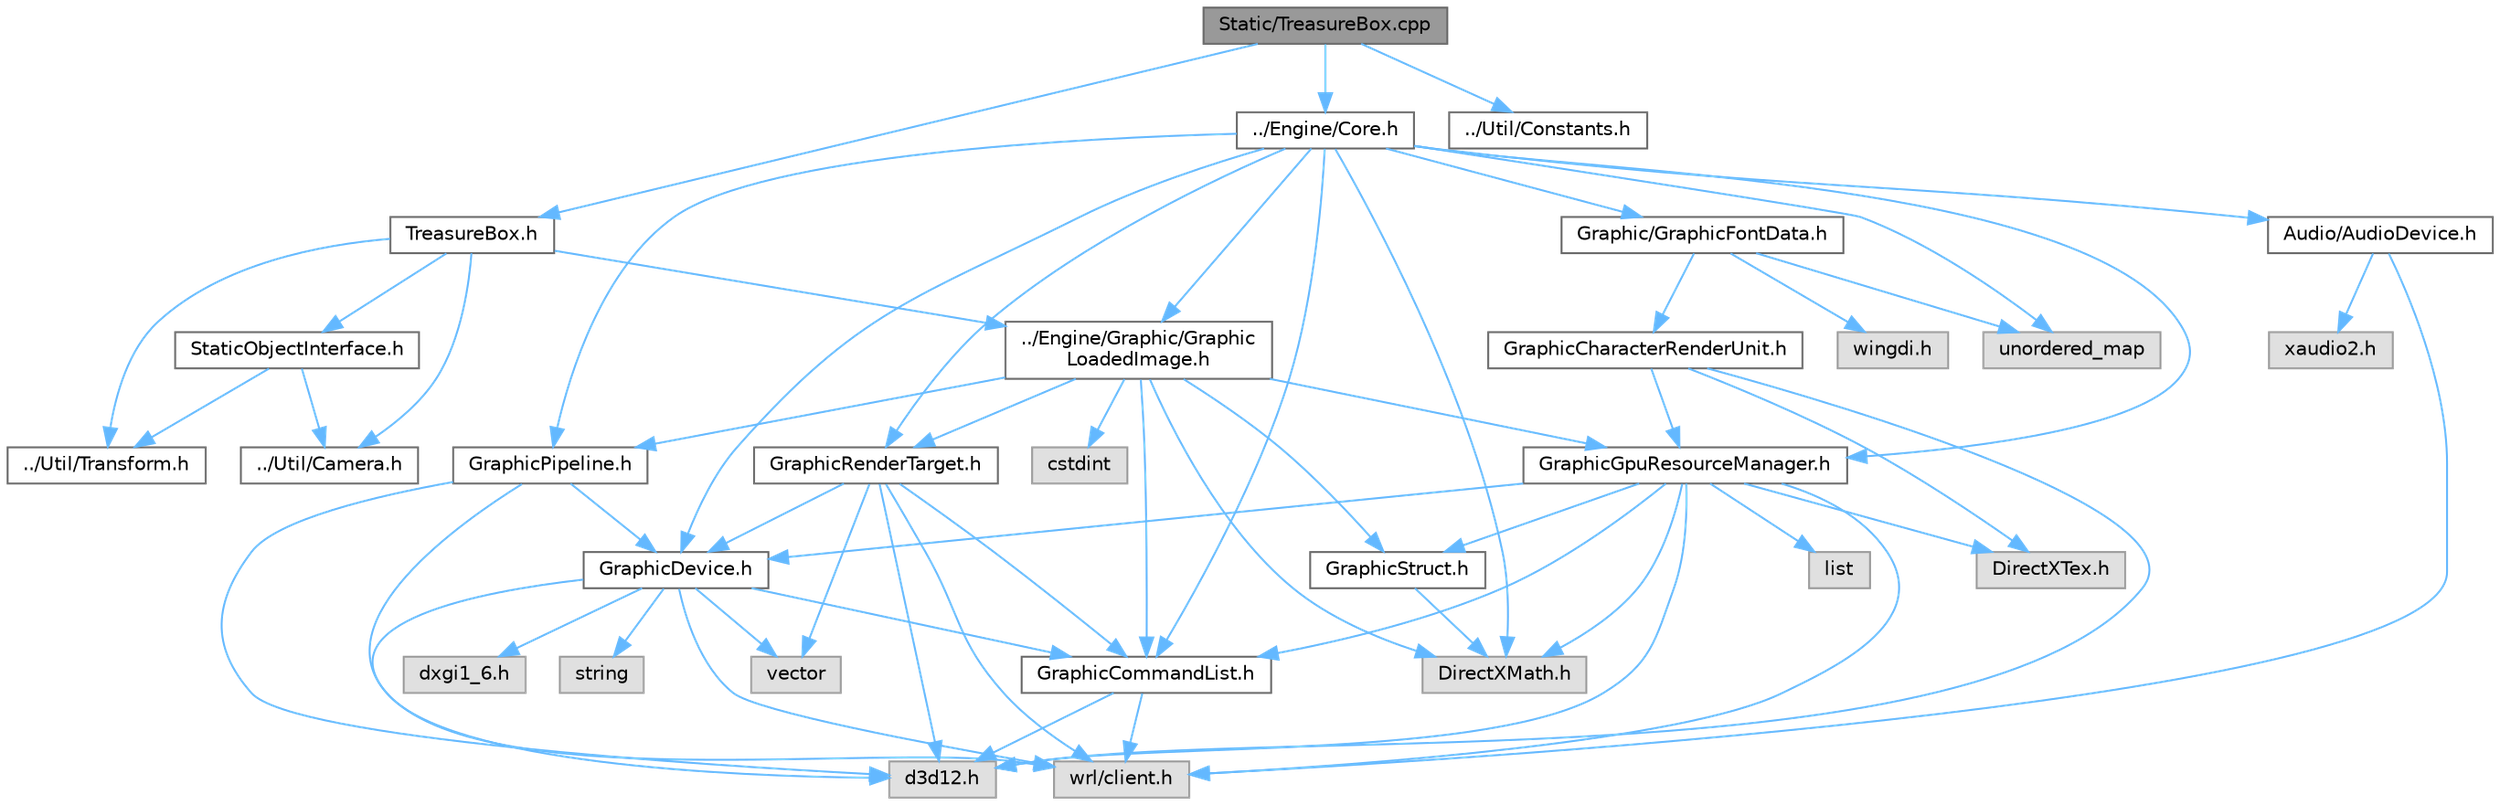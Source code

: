digraph "Static/TreasureBox.cpp"
{
 // LATEX_PDF_SIZE
  bgcolor="transparent";
  edge [fontname=Helvetica,fontsize=10,labelfontname=Helvetica,labelfontsize=10];
  node [fontname=Helvetica,fontsize=10,shape=box,height=0.2,width=0.4];
  Node1 [id="Node000001",label="Static/TreasureBox.cpp",height=0.2,width=0.4,color="gray40", fillcolor="grey60", style="filled", fontcolor="black",tooltip=" "];
  Node1 -> Node2 [id="edge60_Node000001_Node000002",color="steelblue1",style="solid",tooltip=" "];
  Node2 [id="Node000002",label="TreasureBox.h",height=0.2,width=0.4,color="grey40", fillcolor="white", style="filled",URL="$_treasure_box_8h.html",tooltip=" "];
  Node2 -> Node3 [id="edge61_Node000002_Node000003",color="steelblue1",style="solid",tooltip=" "];
  Node3 [id="Node000003",label="../Util/Transform.h",height=0.2,width=0.4,color="grey40", fillcolor="white", style="filled",URL="$_transform_8h.html",tooltip=" "];
  Node2 -> Node4 [id="edge62_Node000002_Node000004",color="steelblue1",style="solid",tooltip=" "];
  Node4 [id="Node000004",label="../Util/Camera.h",height=0.2,width=0.4,color="grey40", fillcolor="white", style="filled",URL="$_camera_8h.html",tooltip=" "];
  Node2 -> Node5 [id="edge63_Node000002_Node000005",color="steelblue1",style="solid",tooltip=" "];
  Node5 [id="Node000005",label="../Engine/Graphic/Graphic\lLoadedImage.h",height=0.2,width=0.4,color="grey40", fillcolor="white", style="filled",URL="$_graphic_loaded_image_8h.html",tooltip=" "];
  Node5 -> Node6 [id="edge64_Node000005_Node000006",color="steelblue1",style="solid",tooltip=" "];
  Node6 [id="Node000006",label="cstdint",height=0.2,width=0.4,color="grey60", fillcolor="#E0E0E0", style="filled",tooltip=" "];
  Node5 -> Node7 [id="edge65_Node000005_Node000007",color="steelblue1",style="solid",tooltip=" "];
  Node7 [id="Node000007",label="DirectXMath.h",height=0.2,width=0.4,color="grey60", fillcolor="#E0E0E0", style="filled",tooltip=" "];
  Node5 -> Node8 [id="edge66_Node000005_Node000008",color="steelblue1",style="solid",tooltip=" "];
  Node8 [id="Node000008",label="GraphicCommandList.h",height=0.2,width=0.4,color="grey40", fillcolor="white", style="filled",URL="$_graphic_command_list_8h.html",tooltip=" "];
  Node8 -> Node9 [id="edge67_Node000008_Node000009",color="steelblue1",style="solid",tooltip=" "];
  Node9 [id="Node000009",label="d3d12.h",height=0.2,width=0.4,color="grey60", fillcolor="#E0E0E0", style="filled",tooltip=" "];
  Node8 -> Node10 [id="edge68_Node000008_Node000010",color="steelblue1",style="solid",tooltip=" "];
  Node10 [id="Node000010",label="wrl/client.h",height=0.2,width=0.4,color="grey60", fillcolor="#E0E0E0", style="filled",tooltip=" "];
  Node5 -> Node11 [id="edge69_Node000005_Node000011",color="steelblue1",style="solid",tooltip=" "];
  Node11 [id="Node000011",label="GraphicPipeline.h",height=0.2,width=0.4,color="grey40", fillcolor="white", style="filled",URL="$_graphic_pipeline_8h.html",tooltip=" "];
  Node11 -> Node12 [id="edge70_Node000011_Node000012",color="steelblue1",style="solid",tooltip=" "];
  Node12 [id="Node000012",label="GraphicDevice.h",height=0.2,width=0.4,color="grey40", fillcolor="white", style="filled",URL="$_graphic_device_8h.html",tooltip=" "];
  Node12 -> Node9 [id="edge71_Node000012_Node000009",color="steelblue1",style="solid",tooltip=" "];
  Node12 -> Node13 [id="edge72_Node000012_Node000013",color="steelblue1",style="solid",tooltip=" "];
  Node13 [id="Node000013",label="dxgi1_6.h",height=0.2,width=0.4,color="grey60", fillcolor="#E0E0E0", style="filled",tooltip=" "];
  Node12 -> Node10 [id="edge73_Node000012_Node000010",color="steelblue1",style="solid",tooltip=" "];
  Node12 -> Node14 [id="edge74_Node000012_Node000014",color="steelblue1",style="solid",tooltip=" "];
  Node14 [id="Node000014",label="vector",height=0.2,width=0.4,color="grey60", fillcolor="#E0E0E0", style="filled",tooltip=" "];
  Node12 -> Node15 [id="edge75_Node000012_Node000015",color="steelblue1",style="solid",tooltip=" "];
  Node15 [id="Node000015",label="string",height=0.2,width=0.4,color="grey60", fillcolor="#E0E0E0", style="filled",tooltip=" "];
  Node12 -> Node8 [id="edge76_Node000012_Node000008",color="steelblue1",style="solid",tooltip=" "];
  Node11 -> Node9 [id="edge77_Node000011_Node000009",color="steelblue1",style="solid",tooltip=" "];
  Node11 -> Node10 [id="edge78_Node000011_Node000010",color="steelblue1",style="solid",tooltip=" "];
  Node5 -> Node16 [id="edge79_Node000005_Node000016",color="steelblue1",style="solid",tooltip=" "];
  Node16 [id="Node000016",label="GraphicRenderTarget.h",height=0.2,width=0.4,color="grey40", fillcolor="white", style="filled",URL="$_graphic_render_target_8h.html",tooltip=" "];
  Node16 -> Node12 [id="edge80_Node000016_Node000012",color="steelblue1",style="solid",tooltip=" "];
  Node16 -> Node8 [id="edge81_Node000016_Node000008",color="steelblue1",style="solid",tooltip=" "];
  Node16 -> Node14 [id="edge82_Node000016_Node000014",color="steelblue1",style="solid",tooltip=" "];
  Node16 -> Node9 [id="edge83_Node000016_Node000009",color="steelblue1",style="solid",tooltip=" "];
  Node16 -> Node10 [id="edge84_Node000016_Node000010",color="steelblue1",style="solid",tooltip=" "];
  Node5 -> Node17 [id="edge85_Node000005_Node000017",color="steelblue1",style="solid",tooltip=" "];
  Node17 [id="Node000017",label="GraphicGpuResourceManager.h",height=0.2,width=0.4,color="grey40", fillcolor="white", style="filled",URL="$_graphic_gpu_resource_manager_8h.html",tooltip=" "];
  Node17 -> Node12 [id="edge86_Node000017_Node000012",color="steelblue1",style="solid",tooltip=" "];
  Node17 -> Node8 [id="edge87_Node000017_Node000008",color="steelblue1",style="solid",tooltip=" "];
  Node17 -> Node18 [id="edge88_Node000017_Node000018",color="steelblue1",style="solid",tooltip=" "];
  Node18 [id="Node000018",label="GraphicStruct.h",height=0.2,width=0.4,color="grey40", fillcolor="white", style="filled",URL="$_graphic_struct_8h.html",tooltip=" "];
  Node18 -> Node7 [id="edge89_Node000018_Node000007",color="steelblue1",style="solid",tooltip=" "];
  Node17 -> Node9 [id="edge90_Node000017_Node000009",color="steelblue1",style="solid",tooltip=" "];
  Node17 -> Node7 [id="edge91_Node000017_Node000007",color="steelblue1",style="solid",tooltip=" "];
  Node17 -> Node19 [id="edge92_Node000017_Node000019",color="steelblue1",style="solid",tooltip=" "];
  Node19 [id="Node000019",label="DirectXTex.h",height=0.2,width=0.4,color="grey60", fillcolor="#E0E0E0", style="filled",tooltip=" "];
  Node17 -> Node20 [id="edge93_Node000017_Node000020",color="steelblue1",style="solid",tooltip=" "];
  Node20 [id="Node000020",label="list",height=0.2,width=0.4,color="grey60", fillcolor="#E0E0E0", style="filled",tooltip=" "];
  Node17 -> Node10 [id="edge94_Node000017_Node000010",color="steelblue1",style="solid",tooltip=" "];
  Node5 -> Node18 [id="edge95_Node000005_Node000018",color="steelblue1",style="solid",tooltip=" "];
  Node2 -> Node21 [id="edge96_Node000002_Node000021",color="steelblue1",style="solid",tooltip=" "];
  Node21 [id="Node000021",label="StaticObjectInterface.h",height=0.2,width=0.4,color="grey40", fillcolor="white", style="filled",URL="$_static_object_interface_8h.html",tooltip=" "];
  Node21 -> Node4 [id="edge97_Node000021_Node000004",color="steelblue1",style="solid",tooltip=" "];
  Node21 -> Node3 [id="edge98_Node000021_Node000003",color="steelblue1",style="solid",tooltip=" "];
  Node1 -> Node22 [id="edge99_Node000001_Node000022",color="steelblue1",style="solid",tooltip=" "];
  Node22 [id="Node000022",label="../Engine/Core.h",height=0.2,width=0.4,color="grey40", fillcolor="white", style="filled",URL="$_core_8h.html",tooltip=" "];
  Node22 -> Node12 [id="edge100_Node000022_Node000012",color="steelblue1",style="solid",tooltip=" "];
  Node22 -> Node8 [id="edge101_Node000022_Node000008",color="steelblue1",style="solid",tooltip=" "];
  Node22 -> Node16 [id="edge102_Node000022_Node000016",color="steelblue1",style="solid",tooltip=" "];
  Node22 -> Node11 [id="edge103_Node000022_Node000011",color="steelblue1",style="solid",tooltip=" "];
  Node22 -> Node17 [id="edge104_Node000022_Node000017",color="steelblue1",style="solid",tooltip=" "];
  Node22 -> Node5 [id="edge105_Node000022_Node000005",color="steelblue1",style="solid",tooltip=" "];
  Node22 -> Node23 [id="edge106_Node000022_Node000023",color="steelblue1",style="solid",tooltip=" "];
  Node23 [id="Node000023",label="Graphic/GraphicFontData.h",height=0.2,width=0.4,color="grey40", fillcolor="white", style="filled",URL="$_graphic_font_data_8h.html",tooltip=" "];
  Node23 -> Node24 [id="edge107_Node000023_Node000024",color="steelblue1",style="solid",tooltip=" "];
  Node24 [id="Node000024",label="GraphicCharacterRenderUnit.h",height=0.2,width=0.4,color="grey40", fillcolor="white", style="filled",URL="$_graphic_character_render_unit_8h.html",tooltip=" "];
  Node24 -> Node17 [id="edge108_Node000024_Node000017",color="steelblue1",style="solid",tooltip=" "];
  Node24 -> Node9 [id="edge109_Node000024_Node000009",color="steelblue1",style="solid",tooltip=" "];
  Node24 -> Node19 [id="edge110_Node000024_Node000019",color="steelblue1",style="solid",tooltip=" "];
  Node23 -> Node25 [id="edge111_Node000023_Node000025",color="steelblue1",style="solid",tooltip=" "];
  Node25 [id="Node000025",label="unordered_map",height=0.2,width=0.4,color="grey60", fillcolor="#E0E0E0", style="filled",tooltip=" "];
  Node23 -> Node26 [id="edge112_Node000023_Node000026",color="steelblue1",style="solid",tooltip=" "];
  Node26 [id="Node000026",label="wingdi.h",height=0.2,width=0.4,color="grey60", fillcolor="#E0E0E0", style="filled",tooltip=" "];
  Node22 -> Node27 [id="edge113_Node000022_Node000027",color="steelblue1",style="solid",tooltip=" "];
  Node27 [id="Node000027",label="Audio/AudioDevice.h",height=0.2,width=0.4,color="grey40", fillcolor="white", style="filled",URL="$_audio_device_8h.html",tooltip=" "];
  Node27 -> Node28 [id="edge114_Node000027_Node000028",color="steelblue1",style="solid",tooltip=" "];
  Node28 [id="Node000028",label="xaudio2.h",height=0.2,width=0.4,color="grey60", fillcolor="#E0E0E0", style="filled",tooltip=" "];
  Node27 -> Node10 [id="edge115_Node000027_Node000010",color="steelblue1",style="solid",tooltip=" "];
  Node22 -> Node7 [id="edge116_Node000022_Node000007",color="steelblue1",style="solid",tooltip=" "];
  Node22 -> Node25 [id="edge117_Node000022_Node000025",color="steelblue1",style="solid",tooltip=" "];
  Node1 -> Node29 [id="edge118_Node000001_Node000029",color="steelblue1",style="solid",tooltip=" "];
  Node29 [id="Node000029",label="../Util/Constants.h",height=0.2,width=0.4,color="grey40", fillcolor="white", style="filled",URL="$_constants_8h.html",tooltip=" "];
}
